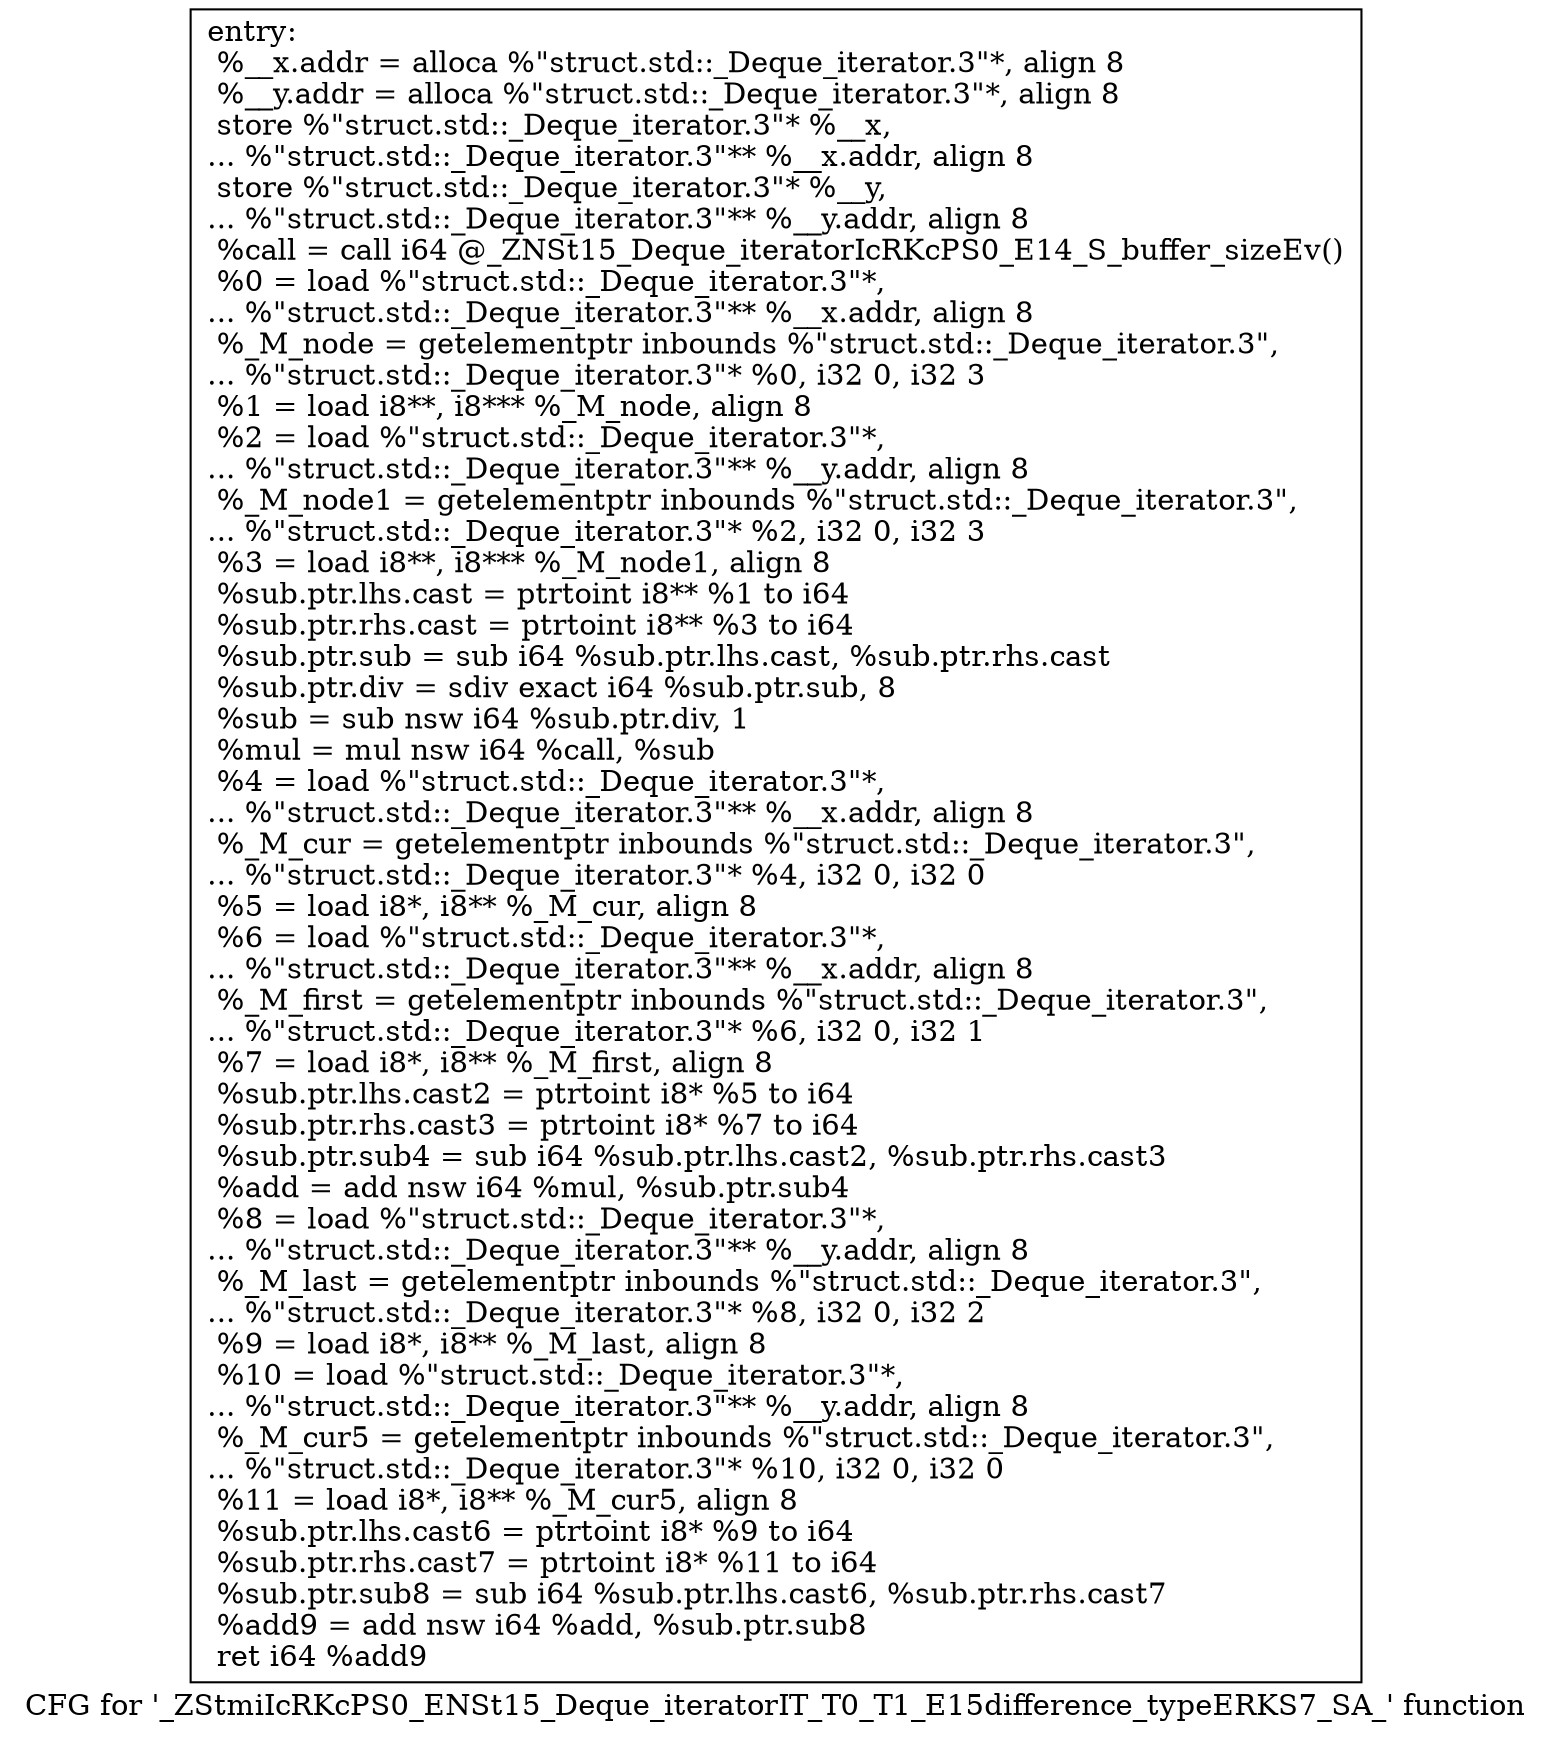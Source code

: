 digraph "CFG for '_ZStmiIcRKcPS0_ENSt15_Deque_iteratorIT_T0_T1_E15difference_typeERKS7_SA_' function" {
	label="CFG for '_ZStmiIcRKcPS0_ENSt15_Deque_iteratorIT_T0_T1_E15difference_typeERKS7_SA_' function";

	Node0x6b9f270 [shape=record,label="{entry:\l  %__x.addr = alloca %\"struct.std::_Deque_iterator.3\"*, align 8\l  %__y.addr = alloca %\"struct.std::_Deque_iterator.3\"*, align 8\l  store %\"struct.std::_Deque_iterator.3\"* %__x,\l... %\"struct.std::_Deque_iterator.3\"** %__x.addr, align 8\l  store %\"struct.std::_Deque_iterator.3\"* %__y,\l... %\"struct.std::_Deque_iterator.3\"** %__y.addr, align 8\l  %call = call i64 @_ZNSt15_Deque_iteratorIcRKcPS0_E14_S_buffer_sizeEv()\l  %0 = load %\"struct.std::_Deque_iterator.3\"*,\l... %\"struct.std::_Deque_iterator.3\"** %__x.addr, align 8\l  %_M_node = getelementptr inbounds %\"struct.std::_Deque_iterator.3\",\l... %\"struct.std::_Deque_iterator.3\"* %0, i32 0, i32 3\l  %1 = load i8**, i8*** %_M_node, align 8\l  %2 = load %\"struct.std::_Deque_iterator.3\"*,\l... %\"struct.std::_Deque_iterator.3\"** %__y.addr, align 8\l  %_M_node1 = getelementptr inbounds %\"struct.std::_Deque_iterator.3\",\l... %\"struct.std::_Deque_iterator.3\"* %2, i32 0, i32 3\l  %3 = load i8**, i8*** %_M_node1, align 8\l  %sub.ptr.lhs.cast = ptrtoint i8** %1 to i64\l  %sub.ptr.rhs.cast = ptrtoint i8** %3 to i64\l  %sub.ptr.sub = sub i64 %sub.ptr.lhs.cast, %sub.ptr.rhs.cast\l  %sub.ptr.div = sdiv exact i64 %sub.ptr.sub, 8\l  %sub = sub nsw i64 %sub.ptr.div, 1\l  %mul = mul nsw i64 %call, %sub\l  %4 = load %\"struct.std::_Deque_iterator.3\"*,\l... %\"struct.std::_Deque_iterator.3\"** %__x.addr, align 8\l  %_M_cur = getelementptr inbounds %\"struct.std::_Deque_iterator.3\",\l... %\"struct.std::_Deque_iterator.3\"* %4, i32 0, i32 0\l  %5 = load i8*, i8** %_M_cur, align 8\l  %6 = load %\"struct.std::_Deque_iterator.3\"*,\l... %\"struct.std::_Deque_iterator.3\"** %__x.addr, align 8\l  %_M_first = getelementptr inbounds %\"struct.std::_Deque_iterator.3\",\l... %\"struct.std::_Deque_iterator.3\"* %6, i32 0, i32 1\l  %7 = load i8*, i8** %_M_first, align 8\l  %sub.ptr.lhs.cast2 = ptrtoint i8* %5 to i64\l  %sub.ptr.rhs.cast3 = ptrtoint i8* %7 to i64\l  %sub.ptr.sub4 = sub i64 %sub.ptr.lhs.cast2, %sub.ptr.rhs.cast3\l  %add = add nsw i64 %mul, %sub.ptr.sub4\l  %8 = load %\"struct.std::_Deque_iterator.3\"*,\l... %\"struct.std::_Deque_iterator.3\"** %__y.addr, align 8\l  %_M_last = getelementptr inbounds %\"struct.std::_Deque_iterator.3\",\l... %\"struct.std::_Deque_iterator.3\"* %8, i32 0, i32 2\l  %9 = load i8*, i8** %_M_last, align 8\l  %10 = load %\"struct.std::_Deque_iterator.3\"*,\l... %\"struct.std::_Deque_iterator.3\"** %__y.addr, align 8\l  %_M_cur5 = getelementptr inbounds %\"struct.std::_Deque_iterator.3\",\l... %\"struct.std::_Deque_iterator.3\"* %10, i32 0, i32 0\l  %11 = load i8*, i8** %_M_cur5, align 8\l  %sub.ptr.lhs.cast6 = ptrtoint i8* %9 to i64\l  %sub.ptr.rhs.cast7 = ptrtoint i8* %11 to i64\l  %sub.ptr.sub8 = sub i64 %sub.ptr.lhs.cast6, %sub.ptr.rhs.cast7\l  %add9 = add nsw i64 %add, %sub.ptr.sub8\l  ret i64 %add9\l}"];
}
